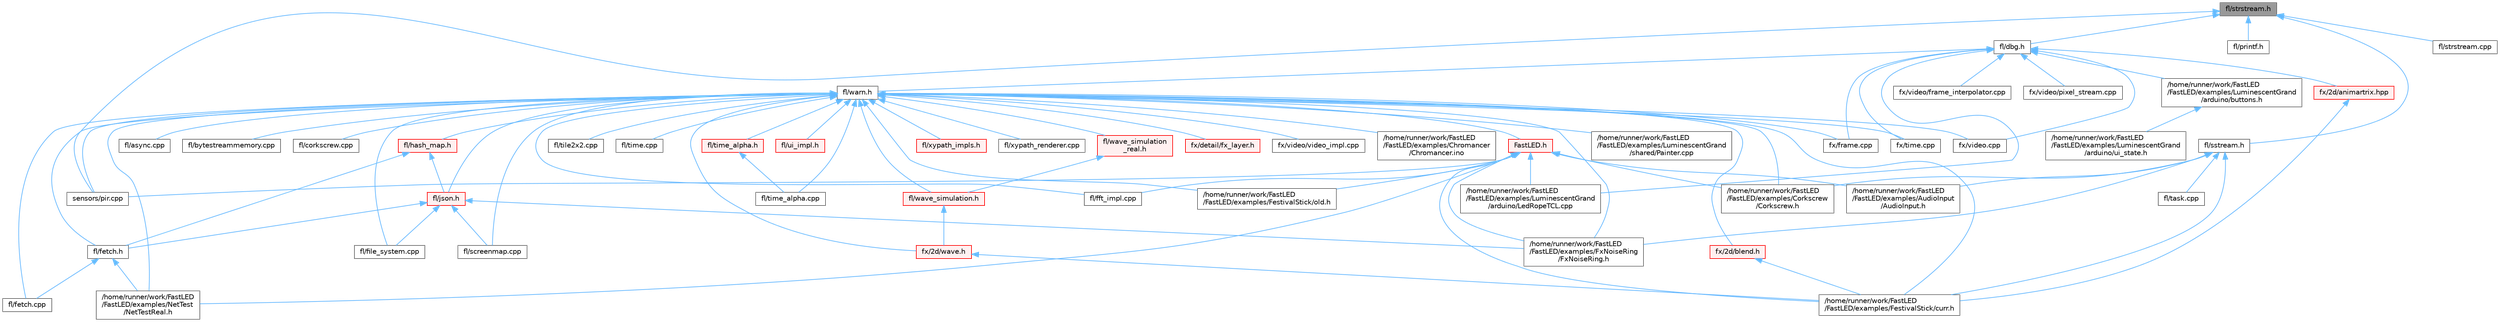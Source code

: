 digraph "fl/strstream.h"
{
 // INTERACTIVE_SVG=YES
 // LATEX_PDF_SIZE
  bgcolor="transparent";
  edge [fontname=Helvetica,fontsize=10,labelfontname=Helvetica,labelfontsize=10];
  node [fontname=Helvetica,fontsize=10,shape=box,height=0.2,width=0.4];
  Node1 [id="Node000001",label="fl/strstream.h",height=0.2,width=0.4,color="gray40", fillcolor="grey60", style="filled", fontcolor="black",tooltip=" "];
  Node1 -> Node2 [id="edge1_Node000001_Node000002",dir="back",color="steelblue1",style="solid",tooltip=" "];
  Node2 [id="Node000002",label="fl/dbg.h",height=0.2,width=0.4,color="grey40", fillcolor="white", style="filled",URL="$d6/d01/dbg_8h.html",tooltip=" "];
  Node2 -> Node3 [id="edge2_Node000002_Node000003",dir="back",color="steelblue1",style="solid",tooltip=" "];
  Node3 [id="Node000003",label="/home/runner/work/FastLED\l/FastLED/examples/LuminescentGrand\l/arduino/LedRopeTCL.cpp",height=0.2,width=0.4,color="grey40", fillcolor="white", style="filled",URL="$d6/dc9/_led_rope_t_c_l_8cpp.html",tooltip=" "];
  Node2 -> Node4 [id="edge3_Node000002_Node000004",dir="back",color="steelblue1",style="solid",tooltip=" "];
  Node4 [id="Node000004",label="/home/runner/work/FastLED\l/FastLED/examples/LuminescentGrand\l/arduino/buttons.h",height=0.2,width=0.4,color="grey40", fillcolor="white", style="filled",URL="$de/d05/buttons_8h.html",tooltip=" "];
  Node4 -> Node5 [id="edge4_Node000004_Node000005",dir="back",color="steelblue1",style="solid",tooltip=" "];
  Node5 [id="Node000005",label="/home/runner/work/FastLED\l/FastLED/examples/LuminescentGrand\l/arduino/ui_state.h",height=0.2,width=0.4,color="grey40", fillcolor="white", style="filled",URL="$d9/da7/ui__state_8h.html",tooltip=" "];
  Node2 -> Node6 [id="edge5_Node000002_Node000006",dir="back",color="steelblue1",style="solid",tooltip=" "];
  Node6 [id="Node000006",label="fl/warn.h",height=0.2,width=0.4,color="grey40", fillcolor="white", style="filled",URL="$de/d77/warn_8h.html",tooltip=" "];
  Node6 -> Node7 [id="edge6_Node000006_Node000007",dir="back",color="steelblue1",style="solid",tooltip=" "];
  Node7 [id="Node000007",label="/home/runner/work/FastLED\l/FastLED/examples/Chromancer\l/Chromancer.ino",height=0.2,width=0.4,color="grey40", fillcolor="white", style="filled",URL="$d1/ddb/_chromancer_8ino.html",tooltip="Hexagonal LED display visualization."];
  Node6 -> Node8 [id="edge7_Node000006_Node000008",dir="back",color="steelblue1",style="solid",tooltip=" "];
  Node8 [id="Node000008",label="/home/runner/work/FastLED\l/FastLED/examples/Corkscrew\l/Corkscrew.h",height=0.2,width=0.4,color="grey40", fillcolor="white", style="filled",URL="$df/d40/examples_2_corkscrew_2corkscrew_8h.html",tooltip=" "];
  Node6 -> Node9 [id="edge8_Node000006_Node000009",dir="back",color="steelblue1",style="solid",tooltip=" "];
  Node9 [id="Node000009",label="/home/runner/work/FastLED\l/FastLED/examples/FestivalStick/curr.h",height=0.2,width=0.4,color="grey40", fillcolor="white", style="filled",URL="$d4/d06/curr_8h.html",tooltip=" "];
  Node6 -> Node10 [id="edge9_Node000006_Node000010",dir="back",color="steelblue1",style="solid",tooltip=" "];
  Node10 [id="Node000010",label="/home/runner/work/FastLED\l/FastLED/examples/FestivalStick/old.h",height=0.2,width=0.4,color="grey40", fillcolor="white", style="filled",URL="$d7/da1/old_8h.html",tooltip=" "];
  Node6 -> Node11 [id="edge10_Node000006_Node000011",dir="back",color="steelblue1",style="solid",tooltip=" "];
  Node11 [id="Node000011",label="/home/runner/work/FastLED\l/FastLED/examples/FxNoiseRing\l/FxNoiseRing.h",height=0.2,width=0.4,color="grey40", fillcolor="white", style="filled",URL="$d5/d77/_fx_noise_ring_8h.html",tooltip=" "];
  Node6 -> Node12 [id="edge11_Node000006_Node000012",dir="back",color="steelblue1",style="solid",tooltip=" "];
  Node12 [id="Node000012",label="/home/runner/work/FastLED\l/FastLED/examples/LuminescentGrand\l/shared/Painter.cpp",height=0.2,width=0.4,color="grey40", fillcolor="white", style="filled",URL="$db/d33/_painter_8cpp.html",tooltip=" "];
  Node6 -> Node13 [id="edge12_Node000006_Node000013",dir="back",color="steelblue1",style="solid",tooltip=" "];
  Node13 [id="Node000013",label="/home/runner/work/FastLED\l/FastLED/examples/NetTest\l/NetTestReal.h",height=0.2,width=0.4,color="grey40", fillcolor="white", style="filled",URL="$d5/dec/_net_test_real_8h.html",tooltip=" "];
  Node6 -> Node14 [id="edge13_Node000006_Node000014",dir="back",color="steelblue1",style="solid",tooltip=" "];
  Node14 [id="Node000014",label="FastLED.h",height=0.2,width=0.4,color="red", fillcolor="#FFF0F0", style="filled",URL="$db/d97/_fast_l_e_d_8h.html",tooltip="central include file for FastLED, defines the CFastLED class/object"];
  Node14 -> Node25 [id="edge14_Node000014_Node000025",dir="back",color="steelblue1",style="solid",tooltip=" "];
  Node25 [id="Node000025",label="/home/runner/work/FastLED\l/FastLED/examples/AudioInput\l/AudioInput.h",height=0.2,width=0.4,color="grey40", fillcolor="white", style="filled",URL="$d8/dce/_audio_input_8h.html",tooltip=" "];
  Node14 -> Node8 [id="edge15_Node000014_Node000008",dir="back",color="steelblue1",style="solid",tooltip=" "];
  Node14 -> Node9 [id="edge16_Node000014_Node000009",dir="back",color="steelblue1",style="solid",tooltip=" "];
  Node14 -> Node10 [id="edge17_Node000014_Node000010",dir="back",color="steelblue1",style="solid",tooltip=" "];
  Node14 -> Node11 [id="edge18_Node000014_Node000011",dir="back",color="steelblue1",style="solid",tooltip=" "];
  Node14 -> Node3 [id="edge19_Node000014_Node000003",dir="back",color="steelblue1",style="solid",tooltip=" "];
  Node14 -> Node13 [id="edge20_Node000014_Node000013",dir="back",color="steelblue1",style="solid",tooltip=" "];
  Node14 -> Node128 [id="edge21_Node000014_Node000128",dir="back",color="steelblue1",style="solid",tooltip=" "];
  Node128 [id="Node000128",label="fl/fft_impl.cpp",height=0.2,width=0.4,color="grey40", fillcolor="white", style="filled",URL="$d1/dff/fft__impl_8cpp.html",tooltip=" "];
  Node14 -> Node122 [id="edge22_Node000014_Node000122",dir="back",color="steelblue1",style="solid",tooltip=" "];
  Node122 [id="Node000122",label="sensors/pir.cpp",height=0.2,width=0.4,color="grey40", fillcolor="white", style="filled",URL="$d2/da7/pir_8cpp.html",tooltip=" "];
  Node6 -> Node165 [id="edge23_Node000006_Node000165",dir="back",color="steelblue1",style="solid",tooltip=" "];
  Node165 [id="Node000165",label="fl/async.cpp",height=0.2,width=0.4,color="grey40", fillcolor="white", style="filled",URL="$d0/d95/async_8cpp.html",tooltip=" "];
  Node6 -> Node166 [id="edge24_Node000006_Node000166",dir="back",color="steelblue1",style="solid",tooltip=" "];
  Node166 [id="Node000166",label="fl/bytestreammemory.cpp",height=0.2,width=0.4,color="grey40", fillcolor="white", style="filled",URL="$de/d95/bytestreammemory_8cpp.html",tooltip=" "];
  Node6 -> Node167 [id="edge25_Node000006_Node000167",dir="back",color="steelblue1",style="solid",tooltip=" "];
  Node167 [id="Node000167",label="fl/corkscrew.cpp",height=0.2,width=0.4,color="grey40", fillcolor="white", style="filled",URL="$d3/d9b/corkscrew_8cpp.html",tooltip=" "];
  Node6 -> Node168 [id="edge26_Node000006_Node000168",dir="back",color="steelblue1",style="solid",tooltip=" "];
  Node168 [id="Node000168",label="fl/fetch.cpp",height=0.2,width=0.4,color="grey40", fillcolor="white", style="filled",URL="$d9/ddd/fetch_8cpp.html",tooltip=" "];
  Node6 -> Node169 [id="edge27_Node000006_Node000169",dir="back",color="steelblue1",style="solid",tooltip=" "];
  Node169 [id="Node000169",label="fl/fetch.h",height=0.2,width=0.4,color="grey40", fillcolor="white", style="filled",URL="$d6/d6a/fetch_8h.html",tooltip="Unified HTTP fetch API for FastLED (cross-platform)"];
  Node169 -> Node13 [id="edge28_Node000169_Node000013",dir="back",color="steelblue1",style="solid",tooltip=" "];
  Node169 -> Node168 [id="edge29_Node000169_Node000168",dir="back",color="steelblue1",style="solid",tooltip=" "];
  Node6 -> Node128 [id="edge30_Node000006_Node000128",dir="back",color="steelblue1",style="solid",tooltip=" "];
  Node6 -> Node170 [id="edge31_Node000006_Node000170",dir="back",color="steelblue1",style="solid",tooltip=" "];
  Node170 [id="Node000170",label="fl/file_system.cpp",height=0.2,width=0.4,color="grey40", fillcolor="white", style="filled",URL="$d4/d37/file__system_8cpp.html",tooltip=" "];
  Node6 -> Node171 [id="edge32_Node000006_Node000171",dir="back",color="steelblue1",style="solid",tooltip=" "];
  Node171 [id="Node000171",label="fl/hash_map.h",height=0.2,width=0.4,color="red", fillcolor="#FFF0F0", style="filled",URL="$d6/d13/hash__map_8h.html",tooltip=" "];
  Node171 -> Node169 [id="edge33_Node000171_Node000169",dir="back",color="steelblue1",style="solid",tooltip=" "];
  Node171 -> Node178 [id="edge34_Node000171_Node000178",dir="back",color="steelblue1",style="solid",tooltip=" "];
  Node178 [id="Node000178",label="fl/json.h",height=0.2,width=0.4,color="red", fillcolor="#FFF0F0", style="filled",URL="$d7/d91/fl_2json_8h.html",tooltip="FastLED's Elegant JSON Library: fl::Json"];
  Node178 -> Node11 [id="edge35_Node000178_Node000011",dir="back",color="steelblue1",style="solid",tooltip=" "];
  Node178 -> Node169 [id="edge36_Node000178_Node000169",dir="back",color="steelblue1",style="solid",tooltip=" "];
  Node178 -> Node170 [id="edge37_Node000178_Node000170",dir="back",color="steelblue1",style="solid",tooltip=" "];
  Node178 -> Node180 [id="edge38_Node000178_Node000180",dir="back",color="steelblue1",style="solid",tooltip=" "];
  Node180 [id="Node000180",label="fl/screenmap.cpp",height=0.2,width=0.4,color="grey40", fillcolor="white", style="filled",URL="$d9/d6f/screenmap_8cpp.html",tooltip=" "];
  Node6 -> Node178 [id="edge39_Node000006_Node000178",dir="back",color="steelblue1",style="solid",tooltip=" "];
  Node6 -> Node180 [id="edge40_Node000006_Node000180",dir="back",color="steelblue1",style="solid",tooltip=" "];
  Node6 -> Node204 [id="edge41_Node000006_Node000204",dir="back",color="steelblue1",style="solid",tooltip=" "];
  Node204 [id="Node000204",label="fl/tile2x2.cpp",height=0.2,width=0.4,color="grey40", fillcolor="white", style="filled",URL="$db/d15/tile2x2_8cpp.html",tooltip=" "];
  Node6 -> Node209 [id="edge42_Node000006_Node000209",dir="back",color="steelblue1",style="solid",tooltip=" "];
  Node209 [id="Node000209",label="fl/time.cpp",height=0.2,width=0.4,color="grey40", fillcolor="white", style="filled",URL="$d2/d13/fl_2time_8cpp.html",tooltip=" "];
  Node6 -> Node210 [id="edge43_Node000006_Node000210",dir="back",color="steelblue1",style="solid",tooltip=" "];
  Node210 [id="Node000210",label="fl/time_alpha.cpp",height=0.2,width=0.4,color="grey40", fillcolor="white", style="filled",URL="$d6/d07/time__alpha_8cpp.html",tooltip=" "];
  Node6 -> Node211 [id="edge44_Node000006_Node000211",dir="back",color="steelblue1",style="solid",tooltip=" "];
  Node211 [id="Node000211",label="fl/time_alpha.h",height=0.2,width=0.4,color="red", fillcolor="#FFF0F0", style="filled",URL="$d0/d87/time__alpha_8h.html",tooltip=" "];
  Node211 -> Node210 [id="edge45_Node000211_Node000210",dir="back",color="steelblue1",style="solid",tooltip=" "];
  Node6 -> Node213 [id="edge46_Node000006_Node000213",dir="back",color="steelblue1",style="solid",tooltip=" "];
  Node213 [id="Node000213",label="fl/ui_impl.h",height=0.2,width=0.4,color="red", fillcolor="#FFF0F0", style="filled",URL="$d6/dc0/ui__impl_8h.html",tooltip=" "];
  Node6 -> Node214 [id="edge47_Node000006_Node000214",dir="back",color="steelblue1",style="solid",tooltip=" "];
  Node214 [id="Node000214",label="fl/wave_simulation.h",height=0.2,width=0.4,color="red", fillcolor="#FFF0F0", style="filled",URL="$dc/d36/wave__simulation_8h.html",tooltip=" "];
  Node214 -> Node158 [id="edge48_Node000214_Node000158",dir="back",color="steelblue1",style="solid",tooltip=" "];
  Node158 [id="Node000158",label="fx/2d/wave.h",height=0.2,width=0.4,color="red", fillcolor="#FFF0F0", style="filled",URL="$de/de9/src_2fx_22d_2wave_8h.html",tooltip=" "];
  Node158 -> Node9 [id="edge49_Node000158_Node000009",dir="back",color="steelblue1",style="solid",tooltip=" "];
  Node6 -> Node216 [id="edge50_Node000006_Node000216",dir="back",color="steelblue1",style="solid",tooltip=" "];
  Node216 [id="Node000216",label="fl/wave_simulation\l_real.h",height=0.2,width=0.4,color="red", fillcolor="#FFF0F0", style="filled",URL="$dd/d8e/wave__simulation__real_8h.html",tooltip=" "];
  Node216 -> Node214 [id="edge51_Node000216_Node000214",dir="back",color="steelblue1",style="solid",tooltip=" "];
  Node6 -> Node218 [id="edge52_Node000006_Node000218",dir="back",color="steelblue1",style="solid",tooltip=" "];
  Node218 [id="Node000218",label="fl/xypath_impls.h",height=0.2,width=0.4,color="red", fillcolor="#FFF0F0", style="filled",URL="$d8/d5f/xypath__impls_8h.html",tooltip=" "];
  Node6 -> Node224 [id="edge53_Node000006_Node000224",dir="back",color="steelblue1",style="solid",tooltip=" "];
  Node224 [id="Node000224",label="fl/xypath_renderer.cpp",height=0.2,width=0.4,color="grey40", fillcolor="white", style="filled",URL="$d2/d31/xypath__renderer_8cpp.html",tooltip=" "];
  Node6 -> Node225 [id="edge54_Node000006_Node000225",dir="back",color="steelblue1",style="solid",tooltip=" "];
  Node225 [id="Node000225",label="fx/2d/blend.h",height=0.2,width=0.4,color="red", fillcolor="#FFF0F0", style="filled",URL="$d8/d4e/blend_8h.html",tooltip=" "];
  Node225 -> Node9 [id="edge55_Node000225_Node000009",dir="back",color="steelblue1",style="solid",tooltip=" "];
  Node6 -> Node158 [id="edge56_Node000006_Node000158",dir="back",color="steelblue1",style="solid",tooltip=" "];
  Node6 -> Node226 [id="edge57_Node000006_Node000226",dir="back",color="steelblue1",style="solid",tooltip=" "];
  Node226 [id="Node000226",label="fx/detail/fx_layer.h",height=0.2,width=0.4,color="red", fillcolor="#FFF0F0", style="filled",URL="$d7/d2f/fx__layer_8h.html",tooltip=" "];
  Node6 -> Node229 [id="edge58_Node000006_Node000229",dir="back",color="steelblue1",style="solid",tooltip=" "];
  Node229 [id="Node000229",label="fx/frame.cpp",height=0.2,width=0.4,color="grey40", fillcolor="white", style="filled",URL="$da/d14/frame_8cpp.html",tooltip=" "];
  Node6 -> Node230 [id="edge59_Node000006_Node000230",dir="back",color="steelblue1",style="solid",tooltip=" "];
  Node230 [id="Node000230",label="fx/time.cpp",height=0.2,width=0.4,color="grey40", fillcolor="white", style="filled",URL="$d5/d56/fx_2time_8cpp.html",tooltip=" "];
  Node6 -> Node194 [id="edge60_Node000006_Node000194",dir="back",color="steelblue1",style="solid",tooltip=" "];
  Node194 [id="Node000194",label="fx/video.cpp",height=0.2,width=0.4,color="grey40", fillcolor="white", style="filled",URL="$d0/d05/video_8cpp.html",tooltip=" "];
  Node6 -> Node198 [id="edge61_Node000006_Node000198",dir="back",color="steelblue1",style="solid",tooltip=" "];
  Node198 [id="Node000198",label="fx/video/video_impl.cpp",height=0.2,width=0.4,color="grey40", fillcolor="white", style="filled",URL="$d0/d7f/video__impl_8cpp.html",tooltip=" "];
  Node6 -> Node122 [id="edge62_Node000006_Node000122",dir="back",color="steelblue1",style="solid",tooltip=" "];
  Node2 -> Node155 [id="edge63_Node000002_Node000155",dir="back",color="steelblue1",style="solid",tooltip=" "];
  Node155 [id="Node000155",label="fx/2d/animartrix.hpp",height=0.2,width=0.4,color="red", fillcolor="#FFF0F0", style="filled",URL="$d3/dc3/animartrix_8hpp.html",tooltip=" "];
  Node155 -> Node9 [id="edge64_Node000155_Node000009",dir="back",color="steelblue1",style="solid",tooltip=" "];
  Node2 -> Node229 [id="edge65_Node000002_Node000229",dir="back",color="steelblue1",style="solid",tooltip=" "];
  Node2 -> Node230 [id="edge66_Node000002_Node000230",dir="back",color="steelblue1",style="solid",tooltip=" "];
  Node2 -> Node194 [id="edge67_Node000002_Node000194",dir="back",color="steelblue1",style="solid",tooltip=" "];
  Node2 -> Node195 [id="edge68_Node000002_Node000195",dir="back",color="steelblue1",style="solid",tooltip=" "];
  Node195 [id="Node000195",label="fx/video/frame_interpolator.cpp",height=0.2,width=0.4,color="grey40", fillcolor="white", style="filled",URL="$d5/da4/frame__interpolator_8cpp.html",tooltip=" "];
  Node2 -> Node199 [id="edge69_Node000002_Node000199",dir="back",color="steelblue1",style="solid",tooltip=" "];
  Node199 [id="Node000199",label="fx/video/pixel_stream.cpp",height=0.2,width=0.4,color="grey40", fillcolor="white", style="filled",URL="$da/d7a/pixel__stream_8cpp.html",tooltip=" "];
  Node1 -> Node231 [id="edge70_Node000001_Node000231",dir="back",color="steelblue1",style="solid",tooltip=" "];
  Node231 [id="Node000231",label="fl/printf.h",height=0.2,width=0.4,color="grey40", fillcolor="white", style="filled",URL="$d3/d6b/printf_8h.html",tooltip=" "];
  Node1 -> Node232 [id="edge71_Node000001_Node000232",dir="back",color="steelblue1",style="solid",tooltip=" "];
  Node232 [id="Node000232",label="fl/sstream.h",height=0.2,width=0.4,color="grey40", fillcolor="white", style="filled",URL="$da/da4/sstream_8h.html",tooltip=" "];
  Node232 -> Node25 [id="edge72_Node000232_Node000025",dir="back",color="steelblue1",style="solid",tooltip=" "];
  Node232 -> Node8 [id="edge73_Node000232_Node000008",dir="back",color="steelblue1",style="solid",tooltip=" "];
  Node232 -> Node9 [id="edge74_Node000232_Node000009",dir="back",color="steelblue1",style="solid",tooltip=" "];
  Node232 -> Node11 [id="edge75_Node000232_Node000011",dir="back",color="steelblue1",style="solid",tooltip=" "];
  Node232 -> Node233 [id="edge76_Node000232_Node000233",dir="back",color="steelblue1",style="solid",tooltip=" "];
  Node233 [id="Node000233",label="fl/task.cpp",height=0.2,width=0.4,color="grey40", fillcolor="white", style="filled",URL="$d9/d9c/task_8cpp.html",tooltip=" "];
  Node1 -> Node234 [id="edge77_Node000001_Node000234",dir="back",color="steelblue1",style="solid",tooltip=" "];
  Node234 [id="Node000234",label="fl/strstream.cpp",height=0.2,width=0.4,color="grey40", fillcolor="white", style="filled",URL="$d3/d80/strstream_8cpp.html",tooltip=" "];
  Node1 -> Node122 [id="edge78_Node000001_Node000122",dir="back",color="steelblue1",style="solid",tooltip=" "];
}
